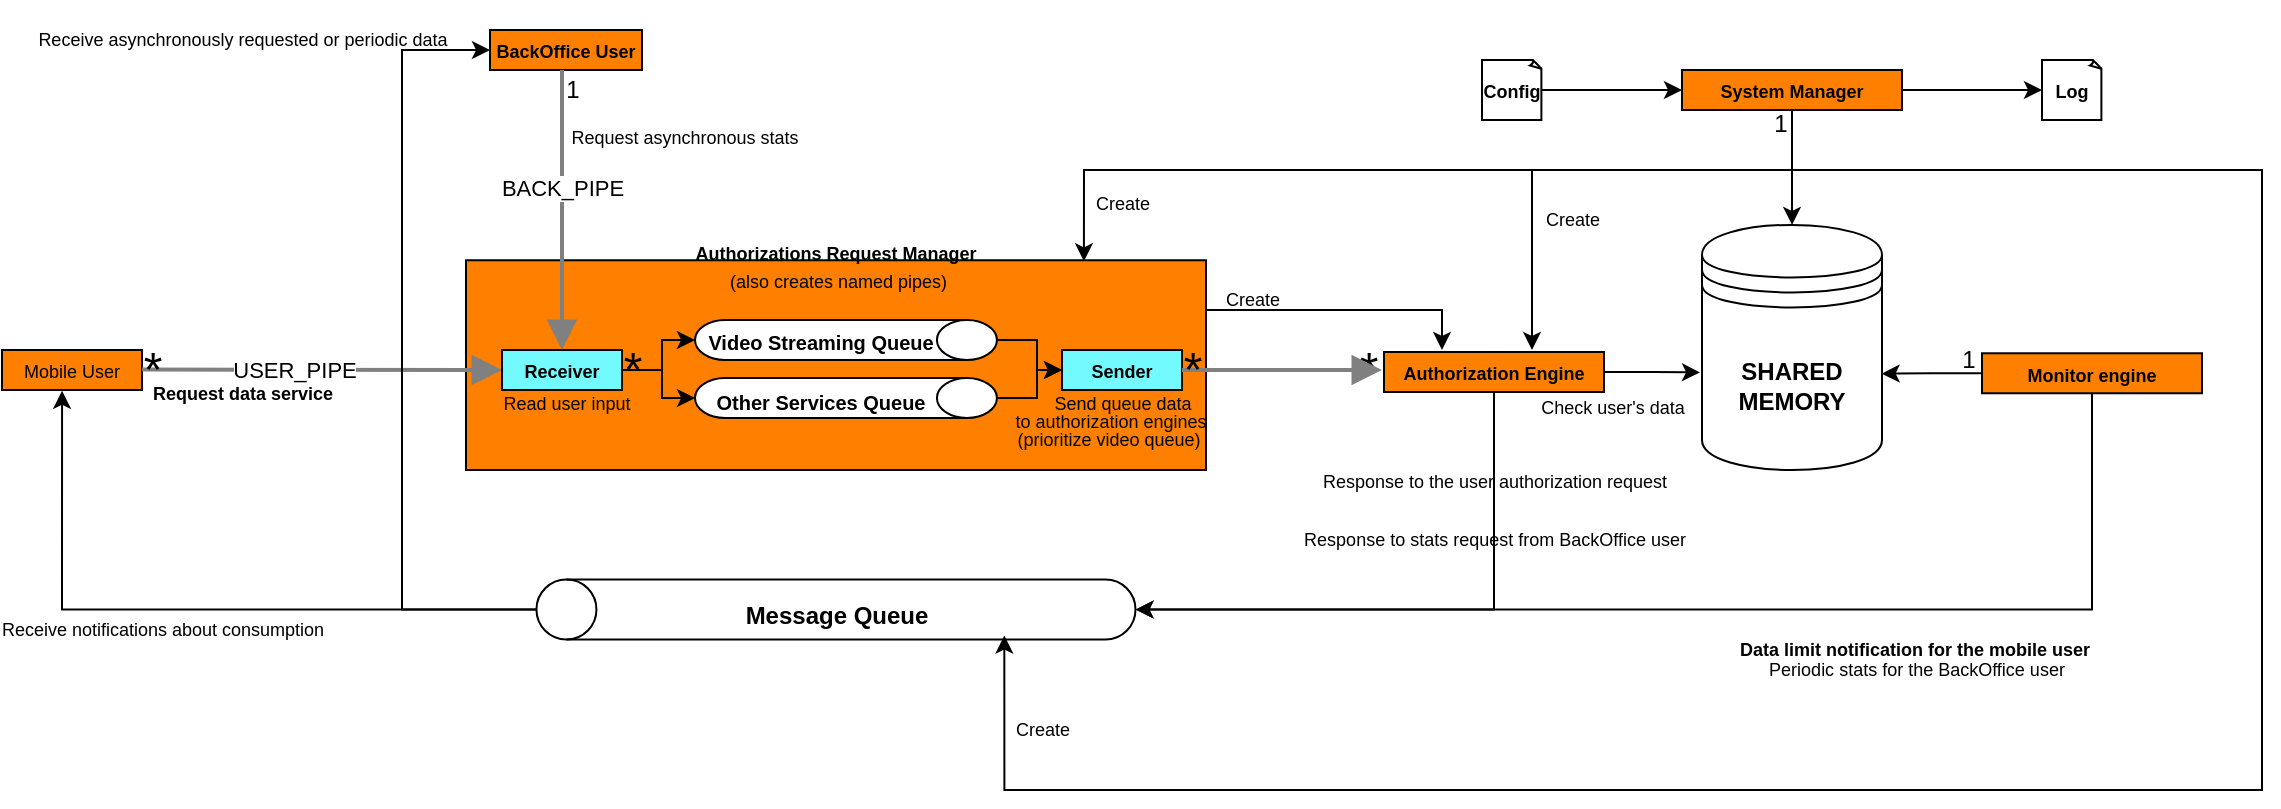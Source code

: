 <mxfile version="24.0.2" type="device">
  <diagram name="Page-1" id="FL82TSBoPm-eaRzAIv_8">
    <mxGraphModel dx="1510" dy="685" grid="1" gridSize="10" guides="1" tooltips="1" connect="1" arrows="1" fold="1" page="1" pageScale="1" pageWidth="850" pageHeight="1100" math="0" shadow="0">
      <root>
        <mxCell id="0" />
        <mxCell id="1" parent="0" />
        <mxCell id="P8g3ugf__SappCPVDkcM-5" value="&lt;font style=&quot;font-size: 9px;&quot;&gt;Mobile User&lt;/font&gt;" style="rounded=0;whiteSpace=wrap;html=1;fillColor=#FF8000;" parent="1" vertex="1">
          <mxGeometry x="40" y="180" width="70" height="20" as="geometry" />
        </mxCell>
        <mxCell id="jU4diwvXnVPjl-JNsbiU-103" style="edgeStyle=orthogonalEdgeStyle;rounded=0;orthogonalLoop=1;jettySize=auto;html=1;" edge="1" parent="1" source="jU4diwvXnVPjl-JNsbiU-17">
          <mxGeometry relative="1" as="geometry">
            <mxPoint x="760" y="180" as="targetPoint" />
            <Array as="points">
              <mxPoint x="650" y="160" />
              <mxPoint x="650" y="160" />
            </Array>
          </mxGeometry>
        </mxCell>
        <mxCell id="jU4diwvXnVPjl-JNsbiU-17" value="&lt;div&gt;&lt;b&gt;&lt;font style=&quot;font-size: 9px;&quot;&gt;Authorizations Request Manager&lt;/font&gt;&lt;/b&gt;&lt;/div&gt;&lt;div&gt;&lt;font style=&quot;font-size: 9px;&quot;&gt;&amp;nbsp;(also creates named pipes)&lt;/font&gt;&lt;br&gt;&lt;/div&gt;&lt;br&gt;&lt;div&gt;&lt;br&gt;&lt;/div&gt;&lt;div&gt;&lt;br&gt;&lt;/div&gt;&lt;div&gt;&lt;br&gt;&lt;/div&gt;&lt;div&gt;&lt;br&gt;&lt;/div&gt;&lt;div&gt;&lt;br&gt;&lt;/div&gt;&lt;div&gt;&lt;br&gt;&lt;/div&gt;" style="rounded=0;whiteSpace=wrap;html=1;fillColor=#FF8000;" vertex="1" parent="1">
          <mxGeometry x="272" y="135.13" width="370" height="104.87" as="geometry" />
        </mxCell>
        <mxCell id="jU4diwvXnVPjl-JNsbiU-7" value="" style="edgeStyle=none;html=1;strokeColor=#808080;endArrow=block;endSize=10;dashed=0;verticalAlign=bottom;strokeWidth=2;rounded=0;entryX=0;entryY=0.5;entryDx=0;entryDy=0;" edge="1" parent="1" target="jU4diwvXnVPjl-JNsbiU-19">
          <mxGeometry width="160" relative="1" as="geometry">
            <mxPoint x="110" y="189.8" as="sourcePoint" />
            <mxPoint x="240" y="190" as="targetPoint" />
          </mxGeometry>
        </mxCell>
        <mxCell id="jU4diwvXnVPjl-JNsbiU-9" value="USER_PIPE" style="edgeLabel;html=1;align=center;verticalAlign=middle;resizable=0;points=[];" vertex="1" connectable="0" parent="jU4diwvXnVPjl-JNsbiU-7">
          <mxGeometry x="-0.163" relative="1" as="geometry">
            <mxPoint as="offset" />
          </mxGeometry>
        </mxCell>
        <mxCell id="jU4diwvXnVPjl-JNsbiU-12" value="&lt;font style=&quot;font-size: 24px;&quot;&gt;*&lt;/font&gt;" style="text;html=1;align=center;verticalAlign=middle;resizable=0;points=[];autosize=1;strokeColor=none;fillColor=none;" vertex="1" parent="1">
          <mxGeometry x="100" y="170" width="30" height="40" as="geometry" />
        </mxCell>
        <mxCell id="jU4diwvXnVPjl-JNsbiU-19" value="&lt;b&gt;&lt;font style=&quot;font-size: 9px;&quot;&gt;Receiver&lt;/font&gt;&lt;/b&gt;" style="rounded=0;whiteSpace=wrap;html=1;fillColor=#73FAFF;" vertex="1" parent="1">
          <mxGeometry x="290" y="180" width="60" height="20" as="geometry" />
        </mxCell>
        <mxCell id="jU4diwvXnVPjl-JNsbiU-44" style="edgeStyle=orthogonalEdgeStyle;rounded=0;orthogonalLoop=1;jettySize=auto;html=1;entryX=0;entryY=0.5;entryDx=0;entryDy=0;" edge="1" parent="1" source="jU4diwvXnVPjl-JNsbiU-24" target="jU4diwvXnVPjl-JNsbiU-34">
          <mxGeometry relative="1" as="geometry" />
        </mxCell>
        <mxCell id="jU4diwvXnVPjl-JNsbiU-24" value="" style="shape=cylinder3;whiteSpace=wrap;html=1;boundedLbl=1;backgroundOutline=1;size=15;rotation=90;" vertex="1" parent="1">
          <mxGeometry x="451.99" y="99.53" width="20" height="150.95" as="geometry" />
        </mxCell>
        <mxCell id="jU4diwvXnVPjl-JNsbiU-28" value="&lt;div&gt;&lt;b&gt;SHARED&lt;/b&gt;&lt;/div&gt;&lt;div&gt;&lt;b&gt;MEMORY&lt;br&gt;&lt;/b&gt;&lt;/div&gt;" style="shape=datastore;whiteSpace=wrap;html=1;" vertex="1" parent="1">
          <mxGeometry x="890" y="117.45" width="90" height="122.55" as="geometry" />
        </mxCell>
        <mxCell id="jU4diwvXnVPjl-JNsbiU-30" value="&lt;font style=&quot;font-size: 10px;&quot;&gt;Video Streaming Queue&lt;/font&gt;" style="text;strokeColor=none;fillColor=none;html=1;fontSize=24;fontStyle=1;verticalAlign=middle;align=center;" vertex="1" parent="1">
          <mxGeometry x="399" y="151.75" width="100" height="40" as="geometry" />
        </mxCell>
        <mxCell id="jU4diwvXnVPjl-JNsbiU-47" style="edgeStyle=orthogonalEdgeStyle;rounded=0;orthogonalLoop=1;jettySize=auto;html=1;entryX=0;entryY=0.5;entryDx=0;entryDy=0;" edge="1" parent="1" source="jU4diwvXnVPjl-JNsbiU-45" target="jU4diwvXnVPjl-JNsbiU-34">
          <mxGeometry relative="1" as="geometry" />
        </mxCell>
        <mxCell id="jU4diwvXnVPjl-JNsbiU-45" value="" style="shape=cylinder3;whiteSpace=wrap;html=1;boundedLbl=1;backgroundOutline=1;size=15;rotation=90;" vertex="1" parent="1">
          <mxGeometry x="451.99" y="128.53" width="20" height="150.95" as="geometry" />
        </mxCell>
        <mxCell id="jU4diwvXnVPjl-JNsbiU-32" value="&lt;font style=&quot;font-size: 10px;&quot;&gt;Other Services Queue&lt;br&gt;&lt;/font&gt;" style="text;strokeColor=none;fillColor=none;html=1;fontSize=24;fontStyle=1;verticalAlign=middle;align=center;" vertex="1" parent="1">
          <mxGeometry x="399" y="181.63" width="100" height="40" as="geometry" />
        </mxCell>
        <mxCell id="jU4diwvXnVPjl-JNsbiU-34" value="&lt;b&gt;&lt;font style=&quot;font-size: 9px;&quot;&gt;Sender&lt;/font&gt;&lt;/b&gt;" style="rounded=0;whiteSpace=wrap;html=1;fillColor=#73FAFF;" vertex="1" parent="1">
          <mxGeometry x="570" y="180" width="60" height="20" as="geometry" />
        </mxCell>
        <mxCell id="jU4diwvXnVPjl-JNsbiU-37" style="edgeStyle=orthogonalEdgeStyle;rounded=0;orthogonalLoop=1;jettySize=auto;html=1;entryX=0.5;entryY=1;entryDx=0;entryDy=0;entryPerimeter=0;" edge="1" parent="1" source="jU4diwvXnVPjl-JNsbiU-19" target="jU4diwvXnVPjl-JNsbiU-24">
          <mxGeometry relative="1" as="geometry" />
        </mxCell>
        <mxCell id="jU4diwvXnVPjl-JNsbiU-46" style="edgeStyle=orthogonalEdgeStyle;rounded=0;orthogonalLoop=1;jettySize=auto;html=1;entryX=0.5;entryY=1;entryDx=0;entryDy=0;entryPerimeter=0;" edge="1" parent="1" source="jU4diwvXnVPjl-JNsbiU-19" target="jU4diwvXnVPjl-JNsbiU-45">
          <mxGeometry relative="1" as="geometry" />
        </mxCell>
        <mxCell id="jU4diwvXnVPjl-JNsbiU-58" style="edgeStyle=orthogonalEdgeStyle;rounded=0;orthogonalLoop=1;jettySize=auto;html=1;entryX=-0.011;entryY=0.602;entryDx=0;entryDy=0;entryPerimeter=0;" edge="1" parent="1" source="jU4diwvXnVPjl-JNsbiU-48" target="jU4diwvXnVPjl-JNsbiU-28">
          <mxGeometry relative="1" as="geometry" />
        </mxCell>
        <mxCell id="jU4diwvXnVPjl-JNsbiU-69" style="edgeStyle=orthogonalEdgeStyle;rounded=0;orthogonalLoop=1;jettySize=auto;html=1;entryX=0.5;entryY=1;entryDx=0;entryDy=0;entryPerimeter=0;" edge="1" parent="1" source="jU4diwvXnVPjl-JNsbiU-48" target="jU4diwvXnVPjl-JNsbiU-61">
          <mxGeometry relative="1" as="geometry">
            <mxPoint x="786" y="350" as="targetPoint" />
            <Array as="points">
              <mxPoint x="786" y="310" />
            </Array>
          </mxGeometry>
        </mxCell>
        <mxCell id="jU4diwvXnVPjl-JNsbiU-48" value="&lt;b&gt;&lt;font style=&quot;font-size: 9px;&quot;&gt;Authorization Engine&lt;br&gt;&lt;/font&gt;&lt;/b&gt;" style="rounded=0;whiteSpace=wrap;html=1;fillColor=#FF8000;" vertex="1" parent="1">
          <mxGeometry x="731" y="181" width="110" height="20" as="geometry" />
        </mxCell>
        <mxCell id="jU4diwvXnVPjl-JNsbiU-49" value="&lt;font style=&quot;font-size: 24px;&quot;&gt;*&lt;/font&gt;" style="text;html=1;align=center;verticalAlign=middle;resizable=0;points=[];autosize=1;strokeColor=none;fillColor=none;" vertex="1" parent="1">
          <mxGeometry x="708" y="170" width="30" height="40" as="geometry" />
        </mxCell>
        <mxCell id="jU4diwvXnVPjl-JNsbiU-51" value="" style="edgeStyle=none;html=1;strokeColor=#808080;endArrow=block;endSize=10;dashed=0;verticalAlign=bottom;strokeWidth=2;rounded=0;entryX=0.733;entryY=0.5;entryDx=0;entryDy=0;entryPerimeter=0;exitX=1;exitY=0.5;exitDx=0;exitDy=0;" edge="1" parent="1" source="jU4diwvXnVPjl-JNsbiU-34" target="jU4diwvXnVPjl-JNsbiU-49">
          <mxGeometry width="160" relative="1" as="geometry">
            <mxPoint x="640" y="190" as="sourcePoint" />
            <mxPoint x="720" y="190" as="targetPoint" />
          </mxGeometry>
        </mxCell>
        <mxCell id="jU4diwvXnVPjl-JNsbiU-52" value="&lt;b&gt;&lt;font style=&quot;font-size: 9px;&quot;&gt;BackOffice User&lt;/font&gt;&lt;/b&gt;" style="rounded=0;whiteSpace=wrap;html=1;fillColor=#FF8000;" vertex="1" parent="1">
          <mxGeometry x="284" y="20" width="76" height="20" as="geometry" />
        </mxCell>
        <mxCell id="jU4diwvXnVPjl-JNsbiU-53" value="" style="edgeStyle=none;html=1;strokeColor=#808080;endArrow=block;endSize=10;dashed=0;verticalAlign=bottom;strokeWidth=2;rounded=0;entryX=0.5;entryY=0;entryDx=0;entryDy=0;" edge="1" parent="1" target="jU4diwvXnVPjl-JNsbiU-19">
          <mxGeometry width="160" relative="1" as="geometry">
            <mxPoint x="320" y="40" as="sourcePoint" />
            <mxPoint x="306.76" y="110" as="targetPoint" />
          </mxGeometry>
        </mxCell>
        <mxCell id="jU4diwvXnVPjl-JNsbiU-54" value="BACK_PIPE" style="edgeLabel;html=1;align=center;verticalAlign=middle;resizable=0;points=[];" vertex="1" connectable="0" parent="jU4diwvXnVPjl-JNsbiU-53">
          <mxGeometry x="-0.163" relative="1" as="geometry">
            <mxPoint as="offset" />
          </mxGeometry>
        </mxCell>
        <mxCell id="jU4diwvXnVPjl-JNsbiU-55" value="&lt;font style=&quot;font-size: 24px;&quot;&gt;*&lt;/font&gt;" style="text;html=1;align=center;verticalAlign=middle;resizable=0;points=[];autosize=1;strokeColor=none;fillColor=none;" vertex="1" parent="1">
          <mxGeometry x="620" y="169.63" width="30" height="40" as="geometry" />
        </mxCell>
        <mxCell id="jU4diwvXnVPjl-JNsbiU-56" value="&lt;font style=&quot;font-size: 24px;&quot;&gt;*&lt;/font&gt;" style="text;html=1;align=center;verticalAlign=middle;resizable=0;points=[];autosize=1;strokeColor=none;fillColor=none;" vertex="1" parent="1">
          <mxGeometry x="340" y="170" width="30" height="40" as="geometry" />
        </mxCell>
        <mxCell id="jU4diwvXnVPjl-JNsbiU-57" value="1" style="text;html=1;align=center;verticalAlign=middle;resizable=0;points=[];autosize=1;strokeColor=none;fillColor=none;" vertex="1" parent="1">
          <mxGeometry x="310" y="35" width="30" height="30" as="geometry" />
        </mxCell>
        <mxCell id="jU4diwvXnVPjl-JNsbiU-65" style="edgeStyle=orthogonalEdgeStyle;rounded=0;orthogonalLoop=1;jettySize=auto;html=1;exitX=0.5;exitY=1;exitDx=0;exitDy=0;entryX=0.5;entryY=1;entryDx=0;entryDy=0;entryPerimeter=0;" edge="1" parent="1" source="jU4diwvXnVPjl-JNsbiU-59" target="jU4diwvXnVPjl-JNsbiU-61">
          <mxGeometry relative="1" as="geometry">
            <mxPoint x="610" y="310" as="targetPoint" />
            <mxPoint x="1085" y="210" as="sourcePoint" />
            <Array as="points">
              <mxPoint x="1085" y="310" />
            </Array>
          </mxGeometry>
        </mxCell>
        <mxCell id="jU4diwvXnVPjl-JNsbiU-59" value="&lt;b&gt;&lt;font style=&quot;font-size: 9px;&quot;&gt;Monitor engine&lt;font&gt;&lt;br&gt;&lt;/font&gt;&lt;/font&gt;&lt;/b&gt;" style="rounded=0;whiteSpace=wrap;html=1;fillColor=#FF8000;" vertex="1" parent="1">
          <mxGeometry x="1030" y="181.63" width="110" height="20" as="geometry" />
        </mxCell>
        <mxCell id="jU4diwvXnVPjl-JNsbiU-60" style="edgeStyle=orthogonalEdgeStyle;rounded=0;orthogonalLoop=1;jettySize=auto;html=1;entryX=0.998;entryY=0.607;entryDx=0;entryDy=0;entryPerimeter=0;" edge="1" parent="1" source="jU4diwvXnVPjl-JNsbiU-59" target="jU4diwvXnVPjl-JNsbiU-28">
          <mxGeometry relative="1" as="geometry" />
        </mxCell>
        <mxCell id="jU4diwvXnVPjl-JNsbiU-75" style="edgeStyle=orthogonalEdgeStyle;rounded=0;orthogonalLoop=1;jettySize=auto;html=1;entryX=0.429;entryY=1.02;entryDx=0;entryDy=0;entryPerimeter=0;" edge="1" parent="1" source="jU4diwvXnVPjl-JNsbiU-61" target="P8g3ugf__SappCPVDkcM-5">
          <mxGeometry relative="1" as="geometry">
            <mxPoint x="60" y="309.76" as="targetPoint" />
            <Array as="points">
              <mxPoint x="70" y="310" />
            </Array>
          </mxGeometry>
        </mxCell>
        <mxCell id="jU4diwvXnVPjl-JNsbiU-76" style="edgeStyle=orthogonalEdgeStyle;rounded=0;orthogonalLoop=1;jettySize=auto;html=1;entryX=0;entryY=0.5;entryDx=0;entryDy=0;" edge="1" parent="1" source="jU4diwvXnVPjl-JNsbiU-61" target="jU4diwvXnVPjl-JNsbiU-52">
          <mxGeometry relative="1" as="geometry">
            <mxPoint x="280" y="30" as="targetPoint" />
            <Array as="points">
              <mxPoint x="240" y="310" />
              <mxPoint x="240" y="30" />
            </Array>
          </mxGeometry>
        </mxCell>
        <mxCell id="jU4diwvXnVPjl-JNsbiU-61" value="" style="shape=cylinder3;whiteSpace=wrap;html=1;boundedLbl=1;backgroundOutline=1;size=15;rotation=-90;" vertex="1" parent="1">
          <mxGeometry x="441.99" y="160" width="30" height="299.52" as="geometry" />
        </mxCell>
        <mxCell id="jU4diwvXnVPjl-JNsbiU-64" value="&lt;font style=&quot;font-size: 12px;&quot;&gt;Message Queue&lt;font&gt;&lt;br&gt;&lt;/font&gt;&lt;/font&gt;" style="text;strokeColor=none;fillColor=none;html=1;fontSize=24;fontStyle=1;verticalAlign=middle;align=center;" vertex="1" parent="1">
          <mxGeometry x="406.99" y="288.76" width="100" height="40" as="geometry" />
        </mxCell>
        <mxCell id="jU4diwvXnVPjl-JNsbiU-66" value="&lt;div&gt;&lt;font style=&quot;font-size: 9px;&quot;&gt;Data limit notification for the mobile user&lt;/font&gt;&lt;/div&gt;" style="text;strokeColor=none;fillColor=none;html=1;fontSize=24;fontStyle=1;verticalAlign=middle;align=center;" vertex="1" parent="1">
          <mxGeometry x="846" y="300" width="300" height="50" as="geometry" />
        </mxCell>
        <mxCell id="jU4diwvXnVPjl-JNsbiU-68" value="&lt;div&gt;&lt;font style=&quot;font-size: 9px;&quot;&gt;Periodic stats for the BackOffice user&lt;font&gt;&lt;br&gt;&lt;/font&gt;&lt;/font&gt;&lt;/div&gt;" style="text;strokeColor=none;fillColor=none;html=1;fontSize=24;fontStyle=0;verticalAlign=middle;align=center;" vertex="1" parent="1">
          <mxGeometry x="847" y="310" width="300" height="50" as="geometry" />
        </mxCell>
        <mxCell id="jU4diwvXnVPjl-JNsbiU-71" value="&lt;div&gt;&lt;font style=&quot;font-size: 9px;&quot;&gt;Response to the user authorization request&lt;font&gt;&lt;font&gt;&lt;br&gt;&lt;/font&gt;&lt;/font&gt;&lt;/font&gt;&lt;/div&gt;&lt;div&gt;&lt;font style=&quot;font-size: 9px;&quot;&gt;&lt;font&gt;&lt;font&gt;Response to stats request from BackOffice user&lt;br&gt;&lt;/font&gt;&lt;/font&gt;&lt;/font&gt;&lt;/div&gt;" style="text;strokeColor=none;fillColor=none;html=1;fontSize=24;fontStyle=0;verticalAlign=middle;align=center;rotation=0;" vertex="1" parent="1">
          <mxGeometry x="716" y="240" width="140" height="30" as="geometry" />
        </mxCell>
        <mxCell id="jU4diwvXnVPjl-JNsbiU-74" style="edgeStyle=orthogonalEdgeStyle;rounded=0;orthogonalLoop=1;jettySize=auto;html=1;entryX=0.835;entryY=0.005;entryDx=0;entryDy=0;entryPerimeter=0;" edge="1" parent="1" target="jU4diwvXnVPjl-JNsbiU-17">
          <mxGeometry relative="1" as="geometry">
            <mxPoint x="900.86" y="60" as="sourcePoint" />
            <mxPoint x="580" y="80" as="targetPoint" />
            <Array as="points">
              <mxPoint x="935" y="60" />
              <mxPoint x="935" y="90" />
              <mxPoint x="581" y="90" />
            </Array>
          </mxGeometry>
        </mxCell>
        <mxCell id="jU4diwvXnVPjl-JNsbiU-91" style="edgeStyle=orthogonalEdgeStyle;rounded=0;orthogonalLoop=1;jettySize=auto;html=1;entryX=0.5;entryY=0;entryDx=0;entryDy=0;" edge="1" parent="1" source="jU4diwvXnVPjl-JNsbiU-73" target="jU4diwvXnVPjl-JNsbiU-28">
          <mxGeometry relative="1" as="geometry">
            <Array as="points">
              <mxPoint x="935" y="90" />
              <mxPoint x="935" y="90" />
            </Array>
          </mxGeometry>
        </mxCell>
        <mxCell id="jU4diwvXnVPjl-JNsbiU-92" style="edgeStyle=orthogonalEdgeStyle;rounded=0;orthogonalLoop=1;jettySize=auto;html=1;" edge="1" parent="1">
          <mxGeometry relative="1" as="geometry">
            <mxPoint x="805" y="180" as="targetPoint" />
            <mxPoint x="955" y="59.53" as="sourcePoint" />
            <Array as="points">
              <mxPoint x="935" y="60" />
              <mxPoint x="935" y="90" />
              <mxPoint x="805" y="90" />
            </Array>
          </mxGeometry>
        </mxCell>
        <mxCell id="jU4diwvXnVPjl-JNsbiU-98" style="edgeStyle=orthogonalEdgeStyle;rounded=0;orthogonalLoop=1;jettySize=auto;html=1;entryX=0.066;entryY=0.781;entryDx=0;entryDy=0;entryPerimeter=0;" edge="1" parent="1" source="jU4diwvXnVPjl-JNsbiU-81" target="jU4diwvXnVPjl-JNsbiU-61">
          <mxGeometry relative="1" as="geometry">
            <mxPoint x="540" y="330" as="targetPoint" />
            <mxPoint x="962.5" y="80" as="sourcePoint" />
            <Array as="points">
              <mxPoint x="935" y="90" />
              <mxPoint x="1170" y="90" />
              <mxPoint x="1170" y="400" />
              <mxPoint x="541" y="400" />
            </Array>
          </mxGeometry>
        </mxCell>
        <mxCell id="jU4diwvXnVPjl-JNsbiU-73" value="&lt;b&gt;&lt;font style=&quot;font-size: 9px;&quot;&gt;System Manager&lt;font&gt;&lt;font&gt;&lt;br&gt;&lt;/font&gt;&lt;/font&gt;&lt;/font&gt;&lt;/b&gt;" style="rounded=0;whiteSpace=wrap;html=1;fillColor=#FF8000;" vertex="1" parent="1">
          <mxGeometry x="880" y="40" width="110" height="20" as="geometry" />
        </mxCell>
        <mxCell id="jU4diwvXnVPjl-JNsbiU-77" value="&lt;b&gt;&lt;font style=&quot;font-size: 9px;&quot;&gt;Log&lt;/font&gt;&lt;/b&gt;" style="whiteSpace=wrap;html=1;shape=mxgraph.basic.document" vertex="1" parent="1">
          <mxGeometry x="1060" y="35" width="30" height="30" as="geometry" />
        </mxCell>
        <mxCell id="jU4diwvXnVPjl-JNsbiU-79" style="edgeStyle=orthogonalEdgeStyle;rounded=0;orthogonalLoop=1;jettySize=auto;html=1;" edge="1" parent="1" source="jU4diwvXnVPjl-JNsbiU-78" target="jU4diwvXnVPjl-JNsbiU-73">
          <mxGeometry relative="1" as="geometry" />
        </mxCell>
        <mxCell id="jU4diwvXnVPjl-JNsbiU-78" value="&lt;b&gt;&lt;font style=&quot;font-size: 9px;&quot;&gt;Config&lt;/font&gt;&lt;/b&gt;" style="whiteSpace=wrap;html=1;shape=mxgraph.basic.document" vertex="1" parent="1">
          <mxGeometry x="780" y="35" width="30" height="30" as="geometry" />
        </mxCell>
        <mxCell id="jU4diwvXnVPjl-JNsbiU-80" style="edgeStyle=orthogonalEdgeStyle;rounded=0;orthogonalLoop=1;jettySize=auto;html=1;entryX=0;entryY=0.5;entryDx=0;entryDy=0;entryPerimeter=0;" edge="1" parent="1" source="jU4diwvXnVPjl-JNsbiU-73" target="jU4diwvXnVPjl-JNsbiU-77">
          <mxGeometry relative="1" as="geometry" />
        </mxCell>
        <mxCell id="jU4diwvXnVPjl-JNsbiU-81" value="1" style="text;html=1;align=center;verticalAlign=middle;resizable=0;points=[];autosize=1;strokeColor=none;fillColor=none;" vertex="1" parent="1">
          <mxGeometry x="914" y="52" width="30" height="30" as="geometry" />
        </mxCell>
        <mxCell id="jU4diwvXnVPjl-JNsbiU-82" value="1" style="text;html=1;align=center;verticalAlign=middle;resizable=0;points=[];autosize=1;strokeColor=none;fillColor=none;" vertex="1" parent="1">
          <mxGeometry x="1008" y="169.75" width="30" height="30" as="geometry" />
        </mxCell>
        <mxCell id="jU4diwvXnVPjl-JNsbiU-84" value="&lt;div&gt;&lt;font style=&quot;font-size: 9px;&quot;&gt;Request data service &lt;/font&gt;&lt;/div&gt;" style="text;strokeColor=none;fillColor=none;html=1;fontSize=24;fontStyle=1;verticalAlign=middle;align=center;rotation=0;" vertex="1" parent="1">
          <mxGeometry x="90" y="181.63" width="140" height="30" as="geometry" />
        </mxCell>
        <mxCell id="jU4diwvXnVPjl-JNsbiU-85" value="&lt;div&gt;&lt;font style=&quot;font-size: 9px;&quot;&gt;&lt;span style=&quot;font-weight: normal;&quot;&gt;Receive notifications about consumption&lt;/span&gt;&lt;br&gt;&lt;/font&gt;&lt;/div&gt;" style="text;strokeColor=none;fillColor=none;html=1;fontSize=24;fontStyle=1;verticalAlign=middle;align=center;rotation=0;" vertex="1" parent="1">
          <mxGeometry x="50" y="300" width="140" height="30" as="geometry" />
        </mxCell>
        <mxCell id="jU4diwvXnVPjl-JNsbiU-86" value="&lt;div&gt;&lt;font style=&quot;font-size: 9px;&quot;&gt;&lt;span style=&quot;font-weight: normal;&quot;&gt;Request asynchronous stats&lt;/span&gt;&lt;br&gt;&lt;/font&gt;&lt;/div&gt;" style="text;strokeColor=none;fillColor=none;html=1;fontSize=24;fontStyle=1;verticalAlign=middle;align=center;rotation=0;" vertex="1" parent="1">
          <mxGeometry x="310.99" y="54" width="140" height="30" as="geometry" />
        </mxCell>
        <mxCell id="jU4diwvXnVPjl-JNsbiU-87" value="&lt;div&gt;&lt;font style=&quot;font-size: 9px;&quot;&gt;Receive asynchronously requested or periodic data &lt;/font&gt;&lt;/div&gt;" style="text;strokeColor=none;fillColor=none;html=1;fontSize=24;fontStyle=0;verticalAlign=middle;align=center;rotation=0;" vertex="1" parent="1">
          <mxGeometry x="90" y="5" width="140" height="30" as="geometry" />
        </mxCell>
        <mxCell id="jU4diwvXnVPjl-JNsbiU-89" value="&lt;div&gt;&lt;font style=&quot;font-size: 9px;&quot;&gt;Create &lt;/font&gt;&lt;/div&gt;" style="text;strokeColor=none;fillColor=none;html=1;fontSize=24;fontStyle=0;verticalAlign=middle;align=center;rotation=0;" vertex="1" parent="1">
          <mxGeometry x="490" y="350" width="140" height="30" as="geometry" />
        </mxCell>
        <mxCell id="jU4diwvXnVPjl-JNsbiU-93" value="&lt;div&gt;&lt;font style=&quot;font-size: 9px;&quot;&gt;Create &lt;/font&gt;&lt;/div&gt;" style="text;strokeColor=none;fillColor=none;html=1;fontSize=24;fontStyle=0;verticalAlign=middle;align=center;rotation=0;" vertex="1" parent="1">
          <mxGeometry x="810" y="95" width="30" height="30" as="geometry" />
        </mxCell>
        <mxCell id="jU4diwvXnVPjl-JNsbiU-94" value="&lt;div&gt;&lt;font style=&quot;font-size: 9px;&quot;&gt;Create &lt;/font&gt;&lt;/div&gt;" style="text;strokeColor=none;fillColor=none;html=1;fontSize=24;fontStyle=0;verticalAlign=middle;align=center;rotation=0;" vertex="1" parent="1">
          <mxGeometry x="585" y="87.45" width="30" height="30" as="geometry" />
        </mxCell>
        <mxCell id="jU4diwvXnVPjl-JNsbiU-104" value="&lt;div&gt;&lt;font style=&quot;font-size: 9px;&quot;&gt;Create &lt;/font&gt;&lt;/div&gt;" style="text;strokeColor=none;fillColor=none;html=1;fontSize=24;fontStyle=0;verticalAlign=middle;align=center;rotation=0;" vertex="1" parent="1">
          <mxGeometry x="650" y="135.13" width="30" height="30" as="geometry" />
        </mxCell>
        <mxCell id="jU4diwvXnVPjl-JNsbiU-106" value="&lt;div&gt;&lt;font style=&quot;font-size: 9px;&quot;&gt;&lt;span style=&quot;font-weight: normal;&quot;&gt;Check user&#39;s data&lt;/span&gt;&lt;br&gt;&lt;/font&gt;&lt;/div&gt;" style="text;strokeColor=none;fillColor=none;html=1;fontSize=24;fontStyle=1;verticalAlign=middle;align=center;rotation=0;" vertex="1" parent="1">
          <mxGeometry x="830" y="189" width="30" height="30" as="geometry" />
        </mxCell>
        <mxCell id="jU4diwvXnVPjl-JNsbiU-108" value="&lt;div&gt;&lt;font style=&quot;font-size: 9px;&quot;&gt;&lt;span style=&quot;font-weight: normal;&quot;&gt;Read user input&lt;/span&gt;&lt;br&gt;&lt;/font&gt;&lt;/div&gt;" style="text;strokeColor=none;fillColor=none;html=1;fontSize=24;fontStyle=1;verticalAlign=middle;align=center;rotation=0;" vertex="1" parent="1">
          <mxGeometry x="252" y="186.75" width="140" height="30" as="geometry" />
        </mxCell>
        <mxCell id="jU4diwvXnVPjl-JNsbiU-109" value="&lt;div&gt;&lt;font style=&quot;font-size: 9px;&quot;&gt;&lt;span style=&quot;font-weight: normal;&quot;&gt;Send queue data &lt;/span&gt;&lt;/font&gt;&lt;/div&gt;" style="text;strokeColor=none;fillColor=none;html=1;fontSize=24;fontStyle=1;verticalAlign=middle;align=center;rotation=0;" vertex="1" parent="1">
          <mxGeometry x="530" y="186.63" width="140" height="30" as="geometry" />
        </mxCell>
        <mxCell id="jU4diwvXnVPjl-JNsbiU-111" value="&lt;div&gt;&lt;font style=&quot;font-size: 9px;&quot;&gt;&lt;span style=&quot;font-weight: normal;&quot;&gt;to authorization engines&lt;br&gt;&lt;/span&gt;&lt;/font&gt;&lt;/div&gt;" style="text;strokeColor=none;fillColor=none;html=1;fontSize=24;fontStyle=1;verticalAlign=middle;align=center;rotation=0;" vertex="1" parent="1">
          <mxGeometry x="524" y="195.63" width="140" height="30" as="geometry" />
        </mxCell>
        <mxCell id="jU4diwvXnVPjl-JNsbiU-112" value="&lt;div&gt;&lt;font style=&quot;font-size: 9px;&quot;&gt;&lt;span style=&quot;font-weight: normal;&quot;&gt;(prioritize video queue)&lt;br&gt;&lt;/span&gt;&lt;/font&gt;&lt;/div&gt;" style="text;strokeColor=none;fillColor=none;html=1;fontSize=24;fontStyle=1;verticalAlign=middle;align=center;rotation=0;" vertex="1" parent="1">
          <mxGeometry x="523" y="204.63" width="140" height="30" as="geometry" />
        </mxCell>
      </root>
    </mxGraphModel>
  </diagram>
</mxfile>
